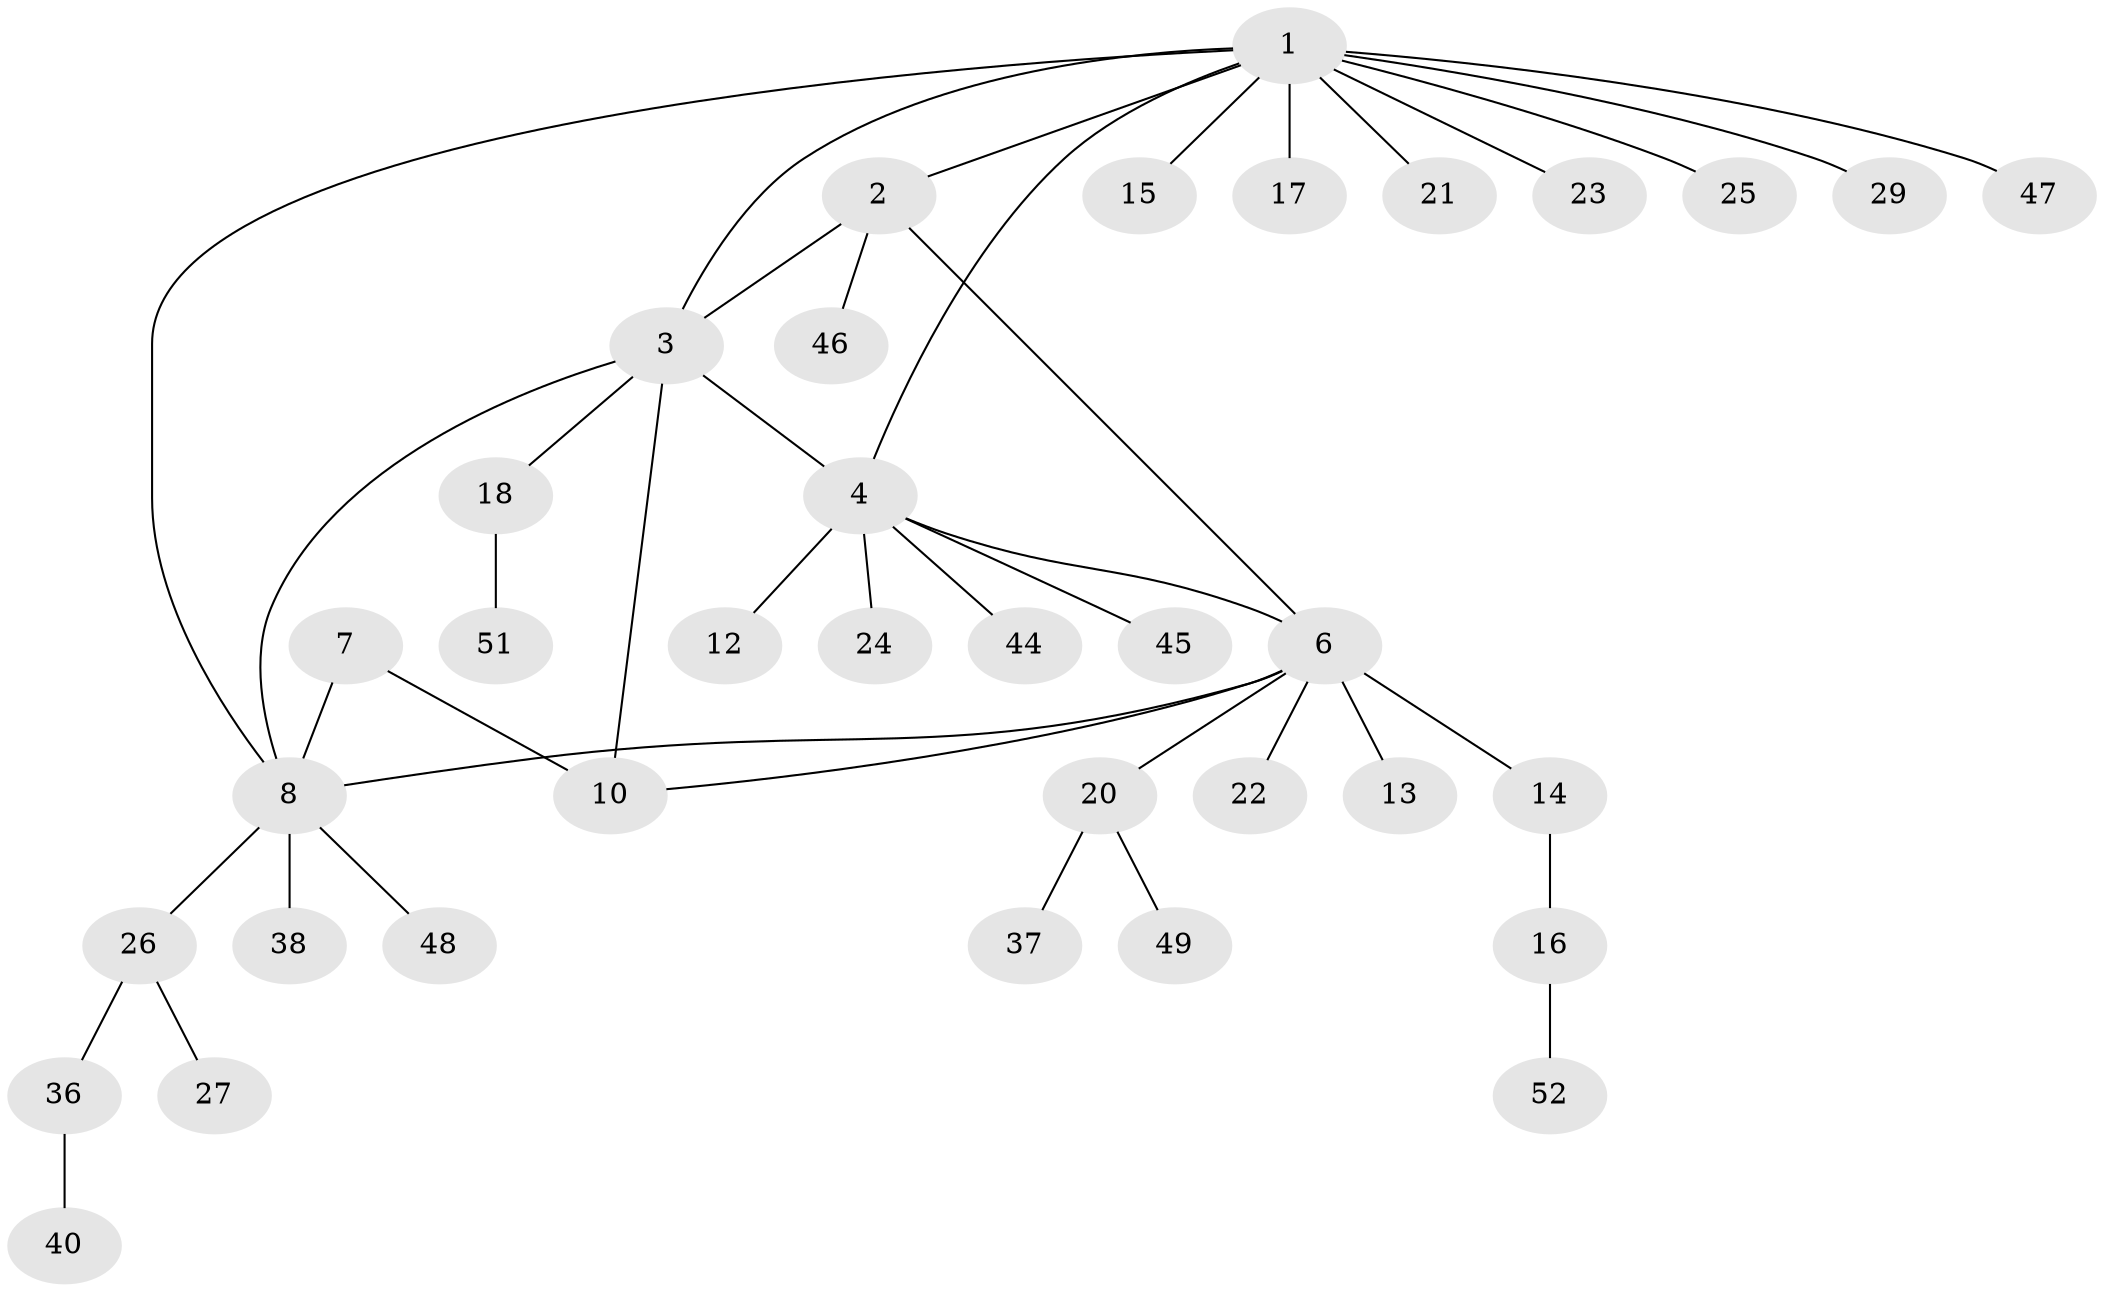 // original degree distribution, {11: 0.019230769230769232, 5: 0.07692307692307693, 6: 0.019230769230769232, 4: 0.07692307692307693, 2: 0.23076923076923078, 8: 0.019230769230769232, 1: 0.5384615384615384, 3: 0.019230769230769232}
// Generated by graph-tools (version 1.1) at 2025/11/02/27/25 16:11:33]
// undirected, 36 vertices, 42 edges
graph export_dot {
graph [start="1"]
  node [color=gray90,style=filled];
  1 [super="+41"];
  2 [super="+28"];
  3 [super="+11"];
  4 [super="+5"];
  6 [super="+9"];
  7;
  8 [super="+42"];
  10 [super="+30"];
  12 [super="+32"];
  13;
  14;
  15 [super="+43"];
  16 [super="+31"];
  17;
  18 [super="+19"];
  20 [super="+34"];
  21;
  22;
  23;
  24 [super="+39"];
  25 [super="+35"];
  26 [super="+33"];
  27;
  29;
  36;
  37;
  38;
  40 [super="+50"];
  44;
  45;
  46;
  47;
  48;
  49;
  51;
  52;
  1 -- 2;
  1 -- 8;
  1 -- 15;
  1 -- 17;
  1 -- 21;
  1 -- 23;
  1 -- 25;
  1 -- 29;
  1 -- 47;
  1 -- 4;
  1 -- 3;
  2 -- 3;
  2 -- 46;
  2 -- 6;
  3 -- 4;
  3 -- 8;
  3 -- 10;
  3 -- 18;
  4 -- 12;
  4 -- 24;
  4 -- 44;
  4 -- 45;
  4 -- 6;
  6 -- 8;
  6 -- 13;
  6 -- 22;
  6 -- 20;
  6 -- 10;
  6 -- 14;
  7 -- 8;
  7 -- 10;
  8 -- 26;
  8 -- 38;
  8 -- 48;
  14 -- 16;
  16 -- 52;
  18 -- 51;
  20 -- 37;
  20 -- 49;
  26 -- 27;
  26 -- 36;
  36 -- 40;
}
